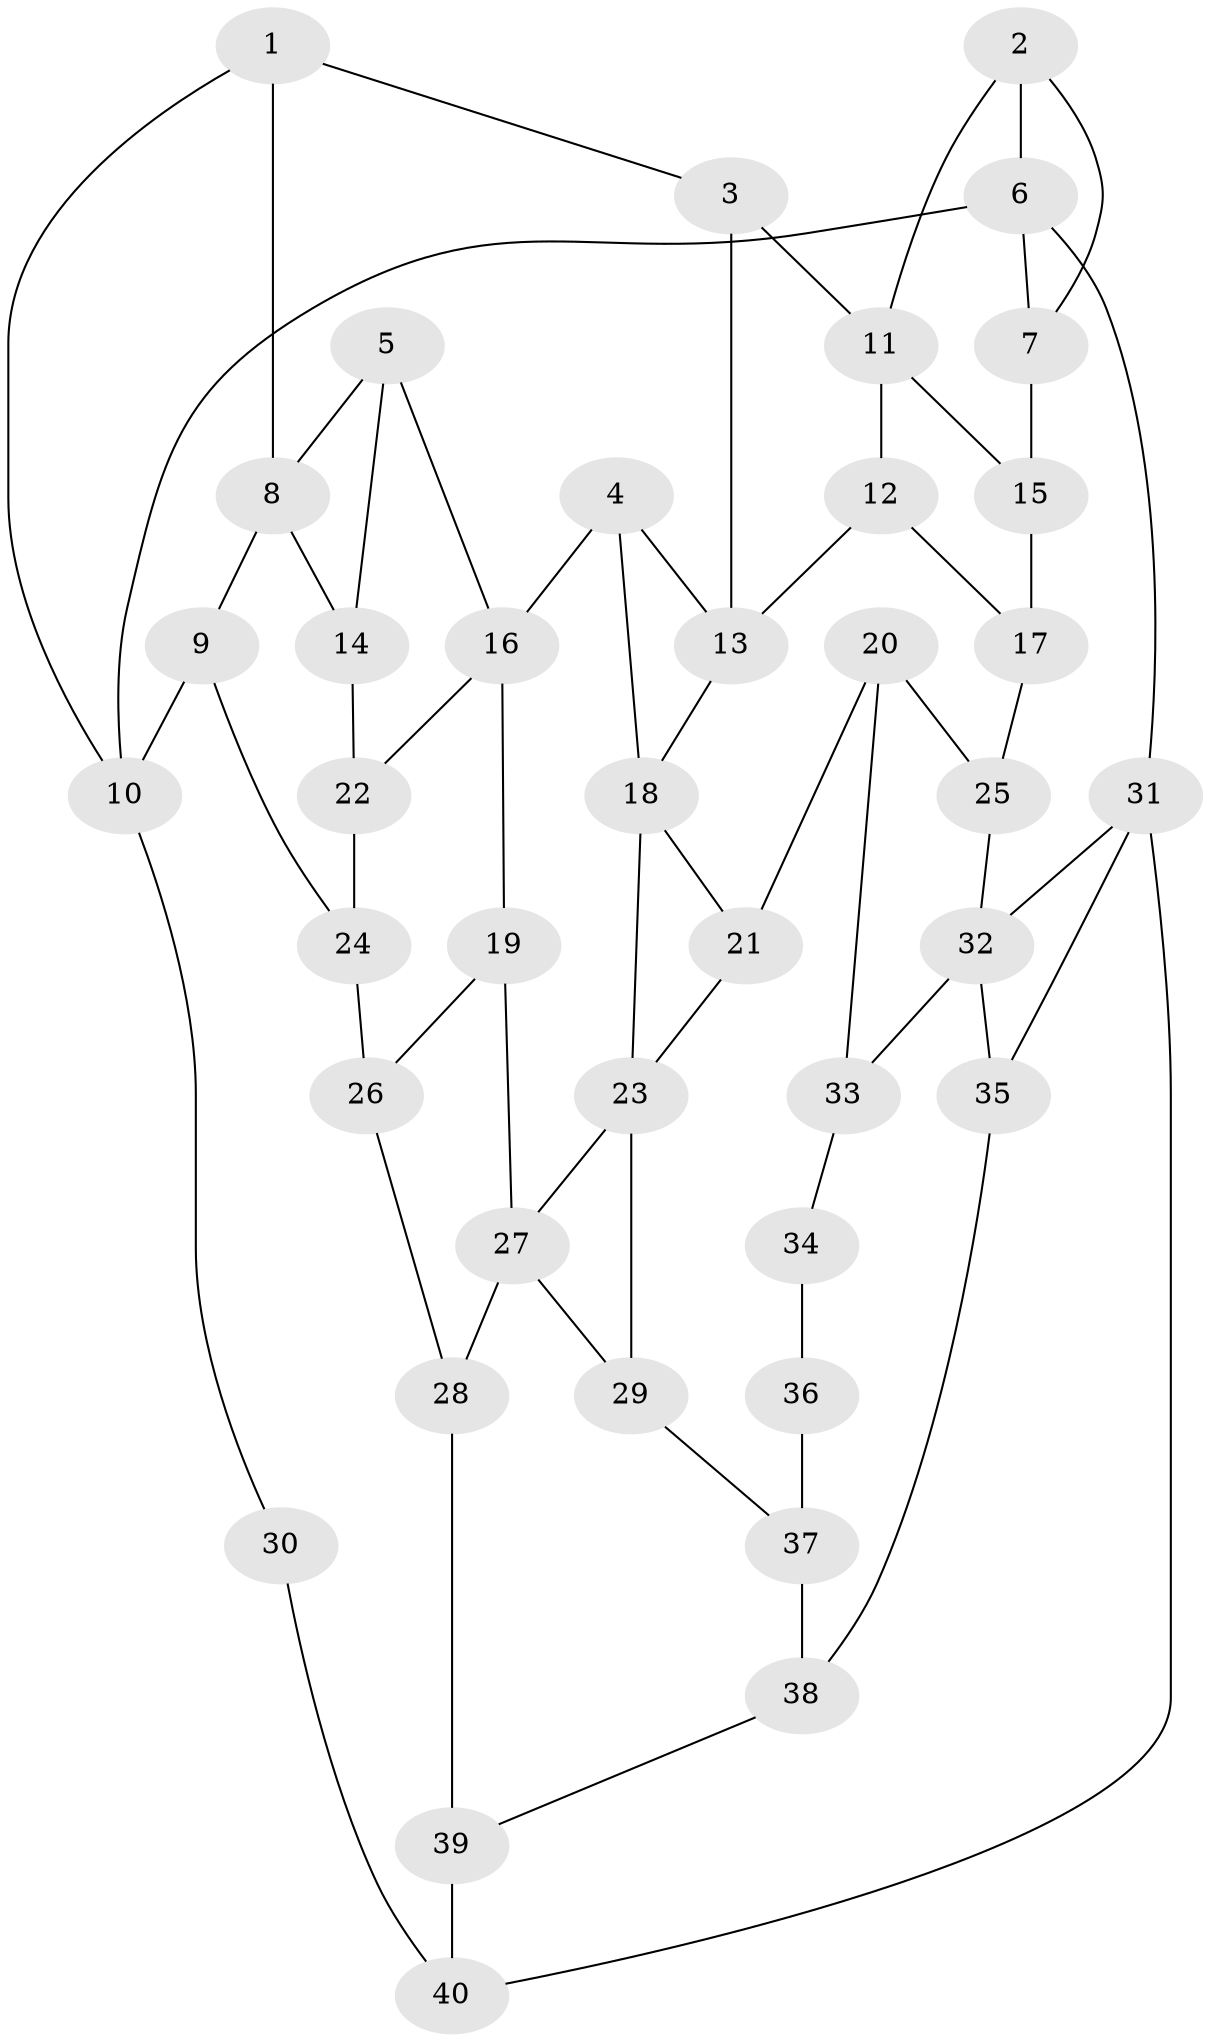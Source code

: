 // original degree distribution, {3: 0.03076923076923077, 5: 0.49230769230769234, 4: 0.26153846153846155, 6: 0.2153846153846154}
// Generated by graph-tools (version 1.1) at 2025/38/03/04/25 23:38:28]
// undirected, 40 vertices, 64 edges
graph export_dot {
  node [color=gray90,style=filled];
  1;
  2;
  3;
  4;
  5;
  6;
  7;
  8;
  9;
  10;
  11;
  12;
  13;
  14;
  15;
  16;
  17;
  18;
  19;
  20;
  21;
  22;
  23;
  24;
  25;
  26;
  27;
  28;
  29;
  30;
  31;
  32;
  33;
  34;
  35;
  36;
  37;
  38;
  39;
  40;
  1 -- 3 [weight=1.0];
  1 -- 8 [weight=1.0];
  1 -- 10 [weight=1.0];
  2 -- 6 [weight=1.0];
  2 -- 7 [weight=1.0];
  2 -- 11 [weight=1.0];
  3 -- 11 [weight=1.0];
  3 -- 13 [weight=1.0];
  4 -- 13 [weight=1.0];
  4 -- 16 [weight=1.0];
  4 -- 18 [weight=1.0];
  5 -- 8 [weight=1.0];
  5 -- 14 [weight=1.0];
  5 -- 16 [weight=1.0];
  6 -- 7 [weight=1.0];
  6 -- 10 [weight=1.0];
  6 -- 31 [weight=2.0];
  7 -- 15 [weight=2.0];
  8 -- 9 [weight=1.0];
  8 -- 14 [weight=1.0];
  9 -- 10 [weight=1.0];
  9 -- 24 [weight=1.0];
  10 -- 30 [weight=2.0];
  11 -- 12 [weight=1.0];
  11 -- 15 [weight=1.0];
  12 -- 13 [weight=1.0];
  12 -- 17 [weight=1.0];
  13 -- 18 [weight=1.0];
  14 -- 22 [weight=2.0];
  15 -- 17 [weight=1.0];
  16 -- 19 [weight=1.0];
  16 -- 22 [weight=1.0];
  17 -- 25 [weight=2.0];
  18 -- 21 [weight=1.0];
  18 -- 23 [weight=1.0];
  19 -- 26 [weight=1.0];
  19 -- 27 [weight=1.0];
  20 -- 21 [weight=1.0];
  20 -- 25 [weight=1.0];
  20 -- 33 [weight=1.0];
  21 -- 23 [weight=1.0];
  22 -- 24 [weight=1.0];
  23 -- 27 [weight=1.0];
  23 -- 29 [weight=1.0];
  24 -- 26 [weight=2.0];
  25 -- 32 [weight=1.0];
  26 -- 28 [weight=1.0];
  27 -- 28 [weight=1.0];
  27 -- 29 [weight=1.0];
  28 -- 39 [weight=1.0];
  29 -- 37 [weight=1.0];
  30 -- 40 [weight=2.0];
  31 -- 32 [weight=1.0];
  31 -- 35 [weight=1.0];
  31 -- 40 [weight=1.0];
  32 -- 33 [weight=1.0];
  32 -- 35 [weight=1.0];
  33 -- 34 [weight=1.0];
  34 -- 36 [weight=2.0];
  35 -- 38 [weight=1.0];
  36 -- 37 [weight=2.0];
  37 -- 38 [weight=1.0];
  38 -- 39 [weight=1.0];
  39 -- 40 [weight=2.0];
}
